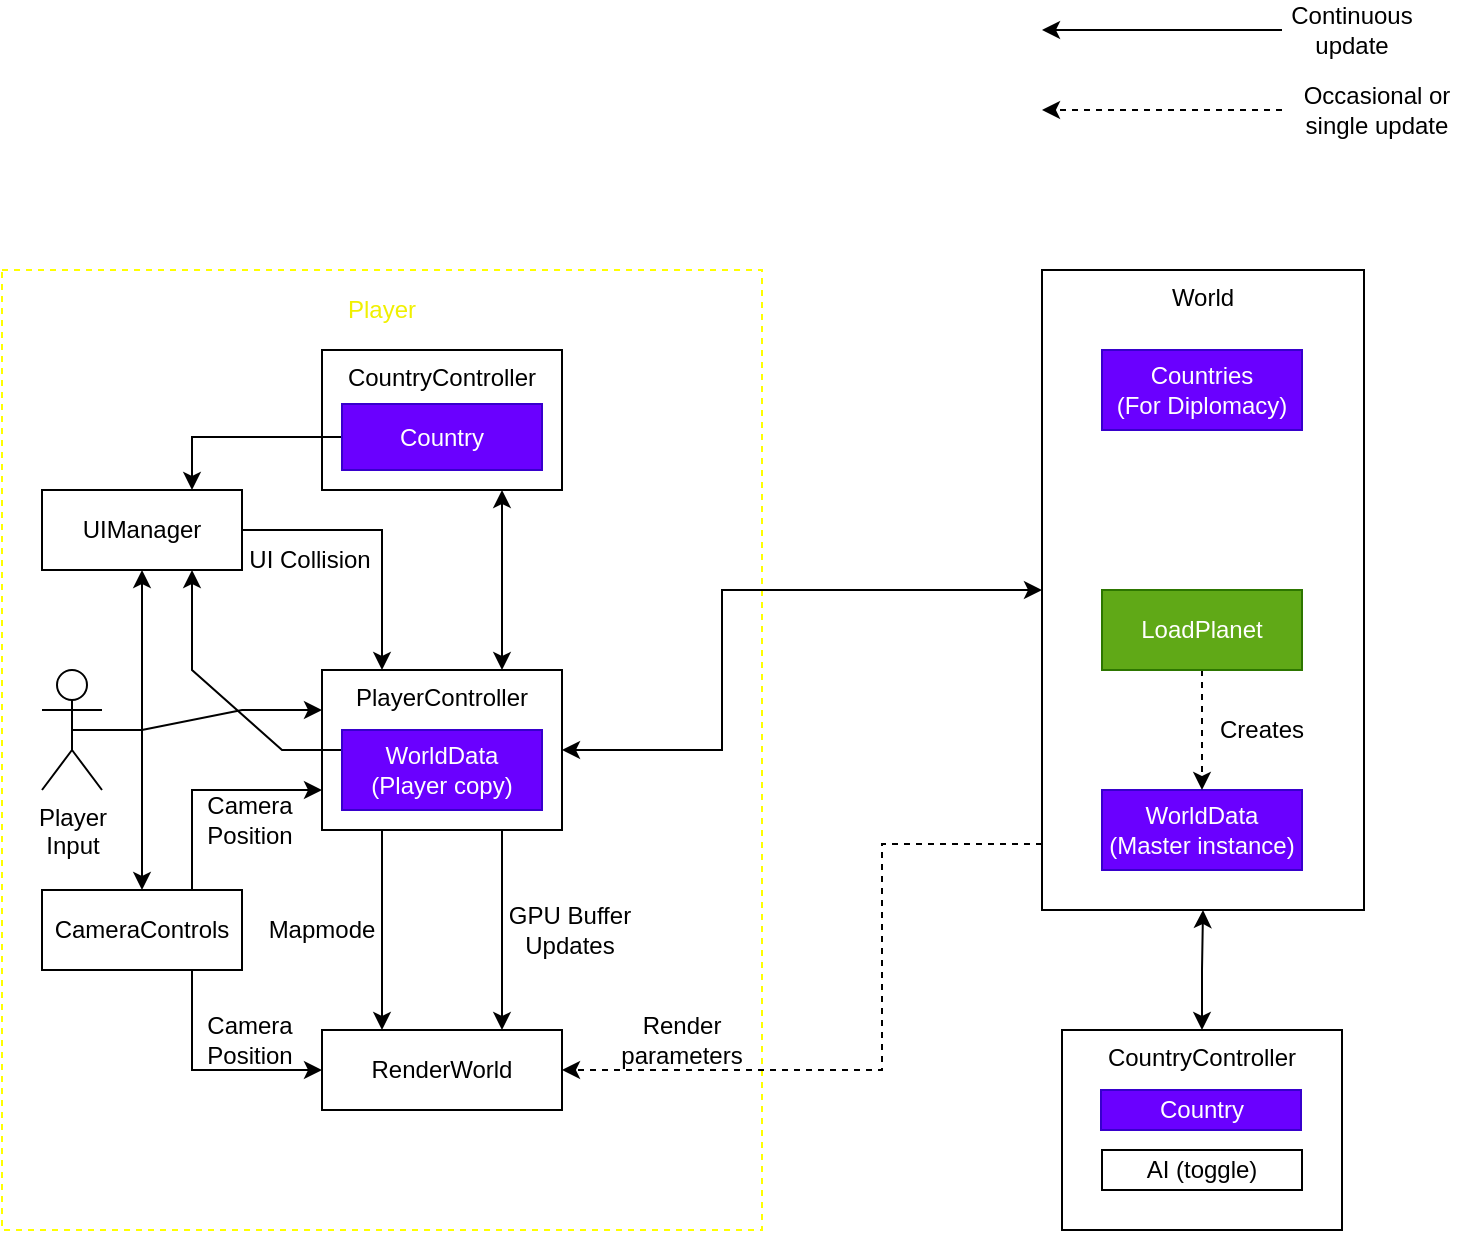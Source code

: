 <mxfile version="24.1.0" type="device">
  <diagram name="Page-1" id="F-4ya8bV_DICIZbiUDT7">
    <mxGraphModel dx="1434" dy="844" grid="1" gridSize="10" guides="1" tooltips="1" connect="1" arrows="1" fold="1" page="1" pageScale="1" pageWidth="827" pageHeight="1169" math="0" shadow="0">
      <root>
        <mxCell id="0" />
        <mxCell id="1" parent="0" />
        <mxCell id="s5n8KvZ3U9ey9CkBo1np-37" value="World" style="rounded=0;whiteSpace=wrap;html=1;align=center;verticalAlign=top;" parent="1" vertex="1">
          <mxGeometry x="600" y="160" width="161" height="320" as="geometry" />
        </mxCell>
        <mxCell id="s5n8KvZ3U9ey9CkBo1np-2" value="" style="rounded=0;whiteSpace=wrap;html=1;fillColor=none;dashed=1;strokeColor=#FFFF00;" parent="1" vertex="1">
          <mxGeometry x="80" y="160" width="380" height="480" as="geometry" />
        </mxCell>
        <mxCell id="qsqp7JwGbnCelPo4mVhI-31" value="Player" style="text;html=1;align=center;verticalAlign=middle;whiteSpace=wrap;rounded=0;fontColor=#F0F000;" parent="1" vertex="1">
          <mxGeometry x="230" y="170" width="80" height="20" as="geometry" />
        </mxCell>
        <mxCell id="EGitm1jSy59NkdtoqJ5c-12" value="" style="endArrow=classic;html=1;rounded=0;" parent="1" edge="1">
          <mxGeometry width="50" height="50" relative="1" as="geometry">
            <mxPoint x="720" y="40" as="sourcePoint" />
            <mxPoint x="600" y="40" as="targetPoint" />
          </mxGeometry>
        </mxCell>
        <mxCell id="EGitm1jSy59NkdtoqJ5c-16" value="" style="endArrow=classic;html=1;rounded=0;dashed=1;" parent="1" edge="1">
          <mxGeometry width="50" height="50" relative="1" as="geometry">
            <mxPoint x="720" y="80" as="sourcePoint" />
            <mxPoint x="600" y="80" as="targetPoint" />
          </mxGeometry>
        </mxCell>
        <mxCell id="EGitm1jSy59NkdtoqJ5c-17" value="Continuous update" style="text;html=1;align=center;verticalAlign=middle;whiteSpace=wrap;rounded=0;" parent="1" vertex="1">
          <mxGeometry x="725" y="30" width="60" height="20" as="geometry" />
        </mxCell>
        <mxCell id="EGitm1jSy59NkdtoqJ5c-18" value="Occasional or single update" style="text;html=1;align=center;verticalAlign=middle;whiteSpace=wrap;rounded=0;" parent="1" vertex="1">
          <mxGeometry x="725" y="70" width="85" height="20" as="geometry" />
        </mxCell>
        <mxCell id="s5n8KvZ3U9ey9CkBo1np-5" value="CountryController" style="rounded=0;whiteSpace=wrap;html=1;verticalAlign=top;" parent="1" vertex="1">
          <mxGeometry x="240" y="200" width="120" height="70" as="geometry" />
        </mxCell>
        <mxCell id="s5n8KvZ3U9ey9CkBo1np-34" style="edgeStyle=orthogonalEdgeStyle;rounded=0;orthogonalLoop=1;jettySize=auto;html=1;exitX=0;exitY=0.5;exitDx=0;exitDy=0;entryX=0.75;entryY=0;entryDx=0;entryDy=0;" parent="1" source="s5n8KvZ3U9ey9CkBo1np-6" target="s5n8KvZ3U9ey9CkBo1np-27" edge="1">
          <mxGeometry relative="1" as="geometry" />
        </mxCell>
        <mxCell id="s5n8KvZ3U9ey9CkBo1np-6" value="Country" style="rounded=0;whiteSpace=wrap;html=1;fillColor=#6a00ff;strokeColor=#3700CC;fontColor=#ffffff;" parent="1" vertex="1">
          <mxGeometry x="250" y="227" width="100" height="33" as="geometry" />
        </mxCell>
        <mxCell id="s5n8KvZ3U9ey9CkBo1np-14" style="edgeStyle=orthogonalEdgeStyle;rounded=0;orthogonalLoop=1;jettySize=auto;html=1;exitX=0.75;exitY=0;exitDx=0;exitDy=0;entryX=0.75;entryY=1;entryDx=0;entryDy=0;startArrow=classic;startFill=1;" parent="1" source="s5n8KvZ3U9ey9CkBo1np-13" target="s5n8KvZ3U9ey9CkBo1np-5" edge="1">
          <mxGeometry relative="1" as="geometry" />
        </mxCell>
        <mxCell id="s5n8KvZ3U9ey9CkBo1np-17" style="edgeStyle=orthogonalEdgeStyle;rounded=0;orthogonalLoop=1;jettySize=auto;html=1;exitX=0.25;exitY=1;exitDx=0;exitDy=0;entryX=0.25;entryY=0;entryDx=0;entryDy=0;" parent="1" source="s5n8KvZ3U9ey9CkBo1np-13" target="s5n8KvZ3U9ey9CkBo1np-15" edge="1">
          <mxGeometry relative="1" as="geometry" />
        </mxCell>
        <mxCell id="bfRYl_HwLqJagW9Rja5c-1" style="edgeStyle=orthogonalEdgeStyle;rounded=0;orthogonalLoop=1;jettySize=auto;html=1;exitX=0.75;exitY=1;exitDx=0;exitDy=0;entryX=0.75;entryY=0;entryDx=0;entryDy=0;" parent="1" source="s5n8KvZ3U9ey9CkBo1np-13" target="s5n8KvZ3U9ey9CkBo1np-15" edge="1">
          <mxGeometry relative="1" as="geometry" />
        </mxCell>
        <mxCell id="vog4f9cFWUaIPNrVH_pE-1" style="edgeStyle=orthogonalEdgeStyle;rounded=0;orthogonalLoop=1;jettySize=auto;html=1;exitX=1;exitY=0.5;exitDx=0;exitDy=0;entryX=0;entryY=0.5;entryDx=0;entryDy=0;startArrow=classic;startFill=1;" edge="1" parent="1" source="s5n8KvZ3U9ey9CkBo1np-13" target="s5n8KvZ3U9ey9CkBo1np-37">
          <mxGeometry relative="1" as="geometry">
            <Array as="points">
              <mxPoint x="440" y="400" />
              <mxPoint x="440" y="320" />
            </Array>
          </mxGeometry>
        </mxCell>
        <mxCell id="s5n8KvZ3U9ey9CkBo1np-13" value="PlayerController" style="rounded=0;whiteSpace=wrap;html=1;verticalAlign=top;" parent="1" vertex="1">
          <mxGeometry x="240" y="360" width="120" height="80" as="geometry" />
        </mxCell>
        <mxCell id="s5n8KvZ3U9ey9CkBo1np-15" value="RenderWorld" style="rounded=0;whiteSpace=wrap;html=1;" parent="1" vertex="1">
          <mxGeometry x="240" y="540" width="120" height="40" as="geometry" />
        </mxCell>
        <mxCell id="bfRYl_HwLqJagW9Rja5c-2" style="rounded=0;orthogonalLoop=1;jettySize=auto;html=1;exitX=0;exitY=0.25;exitDx=0;exitDy=0;entryX=0.75;entryY=1;entryDx=0;entryDy=0;jumpStyle=none;" parent="1" source="s5n8KvZ3U9ey9CkBo1np-7" target="s5n8KvZ3U9ey9CkBo1np-27" edge="1">
          <mxGeometry relative="1" as="geometry">
            <Array as="points">
              <mxPoint x="220" y="400" />
              <mxPoint x="175" y="360" />
            </Array>
          </mxGeometry>
        </mxCell>
        <mxCell id="s5n8KvZ3U9ey9CkBo1np-7" value="WorldData&lt;div&gt;(Player copy)&lt;/div&gt;" style="rounded=0;whiteSpace=wrap;html=1;fillColor=#6a00ff;fontColor=#ffffff;strokeColor=#3700CC;" parent="1" vertex="1">
          <mxGeometry x="250" y="390" width="100" height="40" as="geometry" />
        </mxCell>
        <mxCell id="s5n8KvZ3U9ey9CkBo1np-20" style="edgeStyle=orthogonalEdgeStyle;rounded=0;orthogonalLoop=1;jettySize=auto;html=1;exitX=0.75;exitY=0;exitDx=0;exitDy=0;entryX=0;entryY=0.75;entryDx=0;entryDy=0;" parent="1" source="s5n8KvZ3U9ey9CkBo1np-16" target="s5n8KvZ3U9ey9CkBo1np-13" edge="1">
          <mxGeometry relative="1" as="geometry" />
        </mxCell>
        <mxCell id="s5n8KvZ3U9ey9CkBo1np-21" style="edgeStyle=orthogonalEdgeStyle;rounded=0;orthogonalLoop=1;jettySize=auto;html=1;exitX=0.75;exitY=1;exitDx=0;exitDy=0;entryX=0;entryY=0.5;entryDx=0;entryDy=0;" parent="1" source="s5n8KvZ3U9ey9CkBo1np-16" target="s5n8KvZ3U9ey9CkBo1np-15" edge="1">
          <mxGeometry relative="1" as="geometry" />
        </mxCell>
        <mxCell id="s5n8KvZ3U9ey9CkBo1np-16" value="CameraControls" style="rounded=0;whiteSpace=wrap;html=1;" parent="1" vertex="1">
          <mxGeometry x="100" y="470" width="100" height="40" as="geometry" />
        </mxCell>
        <mxCell id="s5n8KvZ3U9ey9CkBo1np-22" value="Camera Position" style="text;html=1;align=center;verticalAlign=middle;whiteSpace=wrap;rounded=0;" parent="1" vertex="1">
          <mxGeometry x="174" y="420" width="60" height="30" as="geometry" />
        </mxCell>
        <mxCell id="s5n8KvZ3U9ey9CkBo1np-23" value="Camera Position" style="text;html=1;align=center;verticalAlign=middle;whiteSpace=wrap;rounded=0;" parent="1" vertex="1">
          <mxGeometry x="174" y="530" width="60" height="30" as="geometry" />
        </mxCell>
        <mxCell id="s5n8KvZ3U9ey9CkBo1np-24" value="Mapmode" style="text;html=1;align=center;verticalAlign=middle;whiteSpace=wrap;rounded=0;" parent="1" vertex="1">
          <mxGeometry x="209.5" y="480" width="60" height="20" as="geometry" />
        </mxCell>
        <mxCell id="s5n8KvZ3U9ey9CkBo1np-26" value="GPU Buffer Updates" style="text;html=1;align=center;verticalAlign=middle;whiteSpace=wrap;rounded=0;" parent="1" vertex="1">
          <mxGeometry x="329" y="480" width="70" height="20" as="geometry" />
        </mxCell>
        <mxCell id="s5n8KvZ3U9ey9CkBo1np-30" style="edgeStyle=orthogonalEdgeStyle;rounded=0;orthogonalLoop=1;jettySize=auto;html=1;exitX=1;exitY=0.5;exitDx=0;exitDy=0;entryX=0.25;entryY=0;entryDx=0;entryDy=0;" parent="1" source="s5n8KvZ3U9ey9CkBo1np-27" target="s5n8KvZ3U9ey9CkBo1np-13" edge="1">
          <mxGeometry relative="1" as="geometry" />
        </mxCell>
        <mxCell id="s5n8KvZ3U9ey9CkBo1np-27" value="UIManager" style="rounded=0;whiteSpace=wrap;html=1;" parent="1" vertex="1">
          <mxGeometry x="100" y="270" width="100" height="40" as="geometry" />
        </mxCell>
        <mxCell id="s5n8KvZ3U9ey9CkBo1np-31" value="" style="endArrow=classic;html=1;rounded=0;entryX=1;entryY=0.5;entryDx=0;entryDy=0;dashed=1;exitX=0;exitY=0.897;exitDx=0;exitDy=0;exitPerimeter=0;" parent="1" source="s5n8KvZ3U9ey9CkBo1np-37" target="s5n8KvZ3U9ey9CkBo1np-15" edge="1">
          <mxGeometry width="50" height="50" relative="1" as="geometry">
            <mxPoint x="500" y="470" as="sourcePoint" />
            <mxPoint x="340" y="200" as="targetPoint" />
            <Array as="points">
              <mxPoint x="520" y="447" />
              <mxPoint x="520" y="560" />
            </Array>
          </mxGeometry>
        </mxCell>
        <mxCell id="s5n8KvZ3U9ey9CkBo1np-32" value="UI Collision" style="text;html=1;align=center;verticalAlign=middle;whiteSpace=wrap;rounded=0;rotation=0;" parent="1" vertex="1">
          <mxGeometry x="199" y="290" width="70" height="30" as="geometry" />
        </mxCell>
        <mxCell id="s5n8KvZ3U9ey9CkBo1np-36" value="Render parameters" style="text;html=1;align=center;verticalAlign=middle;whiteSpace=wrap;rounded=0;" parent="1" vertex="1">
          <mxGeometry x="390" y="535" width="60" height="20" as="geometry" />
        </mxCell>
        <mxCell id="s5n8KvZ3U9ey9CkBo1np-43" style="edgeStyle=orthogonalEdgeStyle;rounded=0;orthogonalLoop=1;jettySize=auto;html=1;exitX=0.5;exitY=0;exitDx=0;exitDy=0;entryX=0.5;entryY=1;entryDx=0;entryDy=0;startArrow=classic;startFill=1;" parent="1" source="s5n8KvZ3U9ey9CkBo1np-38" target="s5n8KvZ3U9ey9CkBo1np-37" edge="1">
          <mxGeometry relative="1" as="geometry" />
        </mxCell>
        <mxCell id="s5n8KvZ3U9ey9CkBo1np-38" value="CountryController" style="rounded=0;whiteSpace=wrap;html=1;verticalAlign=top;" parent="1" vertex="1">
          <mxGeometry x="610" y="540" width="140" height="100" as="geometry" />
        </mxCell>
        <mxCell id="s5n8KvZ3U9ey9CkBo1np-39" value="Country" style="rounded=0;whiteSpace=wrap;html=1;fillColor=#6a00ff;strokeColor=#3700CC;fontColor=#ffffff;" parent="1" vertex="1">
          <mxGeometry x="629.5" y="570" width="100" height="20" as="geometry" />
        </mxCell>
        <mxCell id="s5n8KvZ3U9ey9CkBo1np-40" value="AI (toggle)" style="rounded=0;whiteSpace=wrap;html=1;" parent="1" vertex="1">
          <mxGeometry x="630" y="600" width="100" height="20" as="geometry" />
        </mxCell>
        <mxCell id="s5n8KvZ3U9ey9CkBo1np-41" value="Countries&lt;div&gt;(For Diplomacy)&lt;/div&gt;" style="rounded=0;whiteSpace=wrap;html=1;fillColor=#6a00ff;strokeColor=#3700CC;fontColor=#ffffff;" parent="1" vertex="1">
          <mxGeometry x="630" y="200" width="100" height="40" as="geometry" />
        </mxCell>
        <mxCell id="s5n8KvZ3U9ey9CkBo1np-42" value="WorldData&lt;div&gt;(Master instance)&lt;/div&gt;" style="rounded=0;whiteSpace=wrap;html=1;fillColor=#6a00ff;strokeColor=#3700CC;fontColor=#ffffff;" parent="1" vertex="1">
          <mxGeometry x="630" y="420" width="100" height="40" as="geometry" />
        </mxCell>
        <mxCell id="s5n8KvZ3U9ey9CkBo1np-52" style="edgeStyle=orthogonalEdgeStyle;rounded=0;orthogonalLoop=1;jettySize=auto;html=1;exitX=0.5;exitY=1;exitDx=0;exitDy=0;entryX=0.5;entryY=0;entryDx=0;entryDy=0;dashed=1;" parent="1" source="s5n8KvZ3U9ey9CkBo1np-47" target="s5n8KvZ3U9ey9CkBo1np-42" edge="1">
          <mxGeometry relative="1" as="geometry" />
        </mxCell>
        <mxCell id="s5n8KvZ3U9ey9CkBo1np-47" value="LoadPlanet" style="rounded=0;whiteSpace=wrap;html=1;fillColor=#60a917;fontColor=#ffffff;strokeColor=#2D7600;" parent="1" vertex="1">
          <mxGeometry x="630" y="320" width="100" height="40" as="geometry" />
        </mxCell>
        <mxCell id="s5n8KvZ3U9ey9CkBo1np-50" value="Creates" style="text;html=1;align=center;verticalAlign=middle;whiteSpace=wrap;rounded=0;" parent="1" vertex="1">
          <mxGeometry x="680" y="380" width="60" height="20" as="geometry" />
        </mxCell>
        <mxCell id="bfRYl_HwLqJagW9Rja5c-7" style="edgeStyle=orthogonalEdgeStyle;rounded=0;orthogonalLoop=1;jettySize=auto;html=1;exitX=0.5;exitY=0.5;exitDx=0;exitDy=0;exitPerimeter=0;entryX=0.5;entryY=0;entryDx=0;entryDy=0;" parent="1" source="bfRYl_HwLqJagW9Rja5c-6" target="s5n8KvZ3U9ey9CkBo1np-16" edge="1">
          <mxGeometry relative="1" as="geometry">
            <Array as="points">
              <mxPoint x="150" y="390" />
            </Array>
          </mxGeometry>
        </mxCell>
        <mxCell id="bfRYl_HwLqJagW9Rja5c-8" style="rounded=0;orthogonalLoop=1;jettySize=auto;html=1;exitX=0.5;exitY=0.5;exitDx=0;exitDy=0;exitPerimeter=0;entryX=0;entryY=0.25;entryDx=0;entryDy=0;" parent="1" source="bfRYl_HwLqJagW9Rja5c-6" target="s5n8KvZ3U9ey9CkBo1np-13" edge="1">
          <mxGeometry relative="1" as="geometry">
            <Array as="points">
              <mxPoint x="150" y="390" />
              <mxPoint x="200" y="380" />
            </Array>
          </mxGeometry>
        </mxCell>
        <mxCell id="bfRYl_HwLqJagW9Rja5c-9" style="edgeStyle=orthogonalEdgeStyle;rounded=0;orthogonalLoop=1;jettySize=auto;html=1;exitX=0.5;exitY=0.5;exitDx=0;exitDy=0;exitPerimeter=0;" parent="1" source="bfRYl_HwLqJagW9Rja5c-6" edge="1">
          <mxGeometry relative="1" as="geometry">
            <mxPoint x="150" y="310" as="targetPoint" />
            <Array as="points">
              <mxPoint x="150" y="390" />
            </Array>
          </mxGeometry>
        </mxCell>
        <mxCell id="bfRYl_HwLqJagW9Rja5c-6" value="Player&lt;div&gt;Input&lt;/div&gt;" style="shape=umlActor;verticalLabelPosition=bottom;verticalAlign=top;html=1;outlineConnect=0;" parent="1" vertex="1">
          <mxGeometry x="100" y="360" width="30" height="60" as="geometry" />
        </mxCell>
      </root>
    </mxGraphModel>
  </diagram>
</mxfile>
